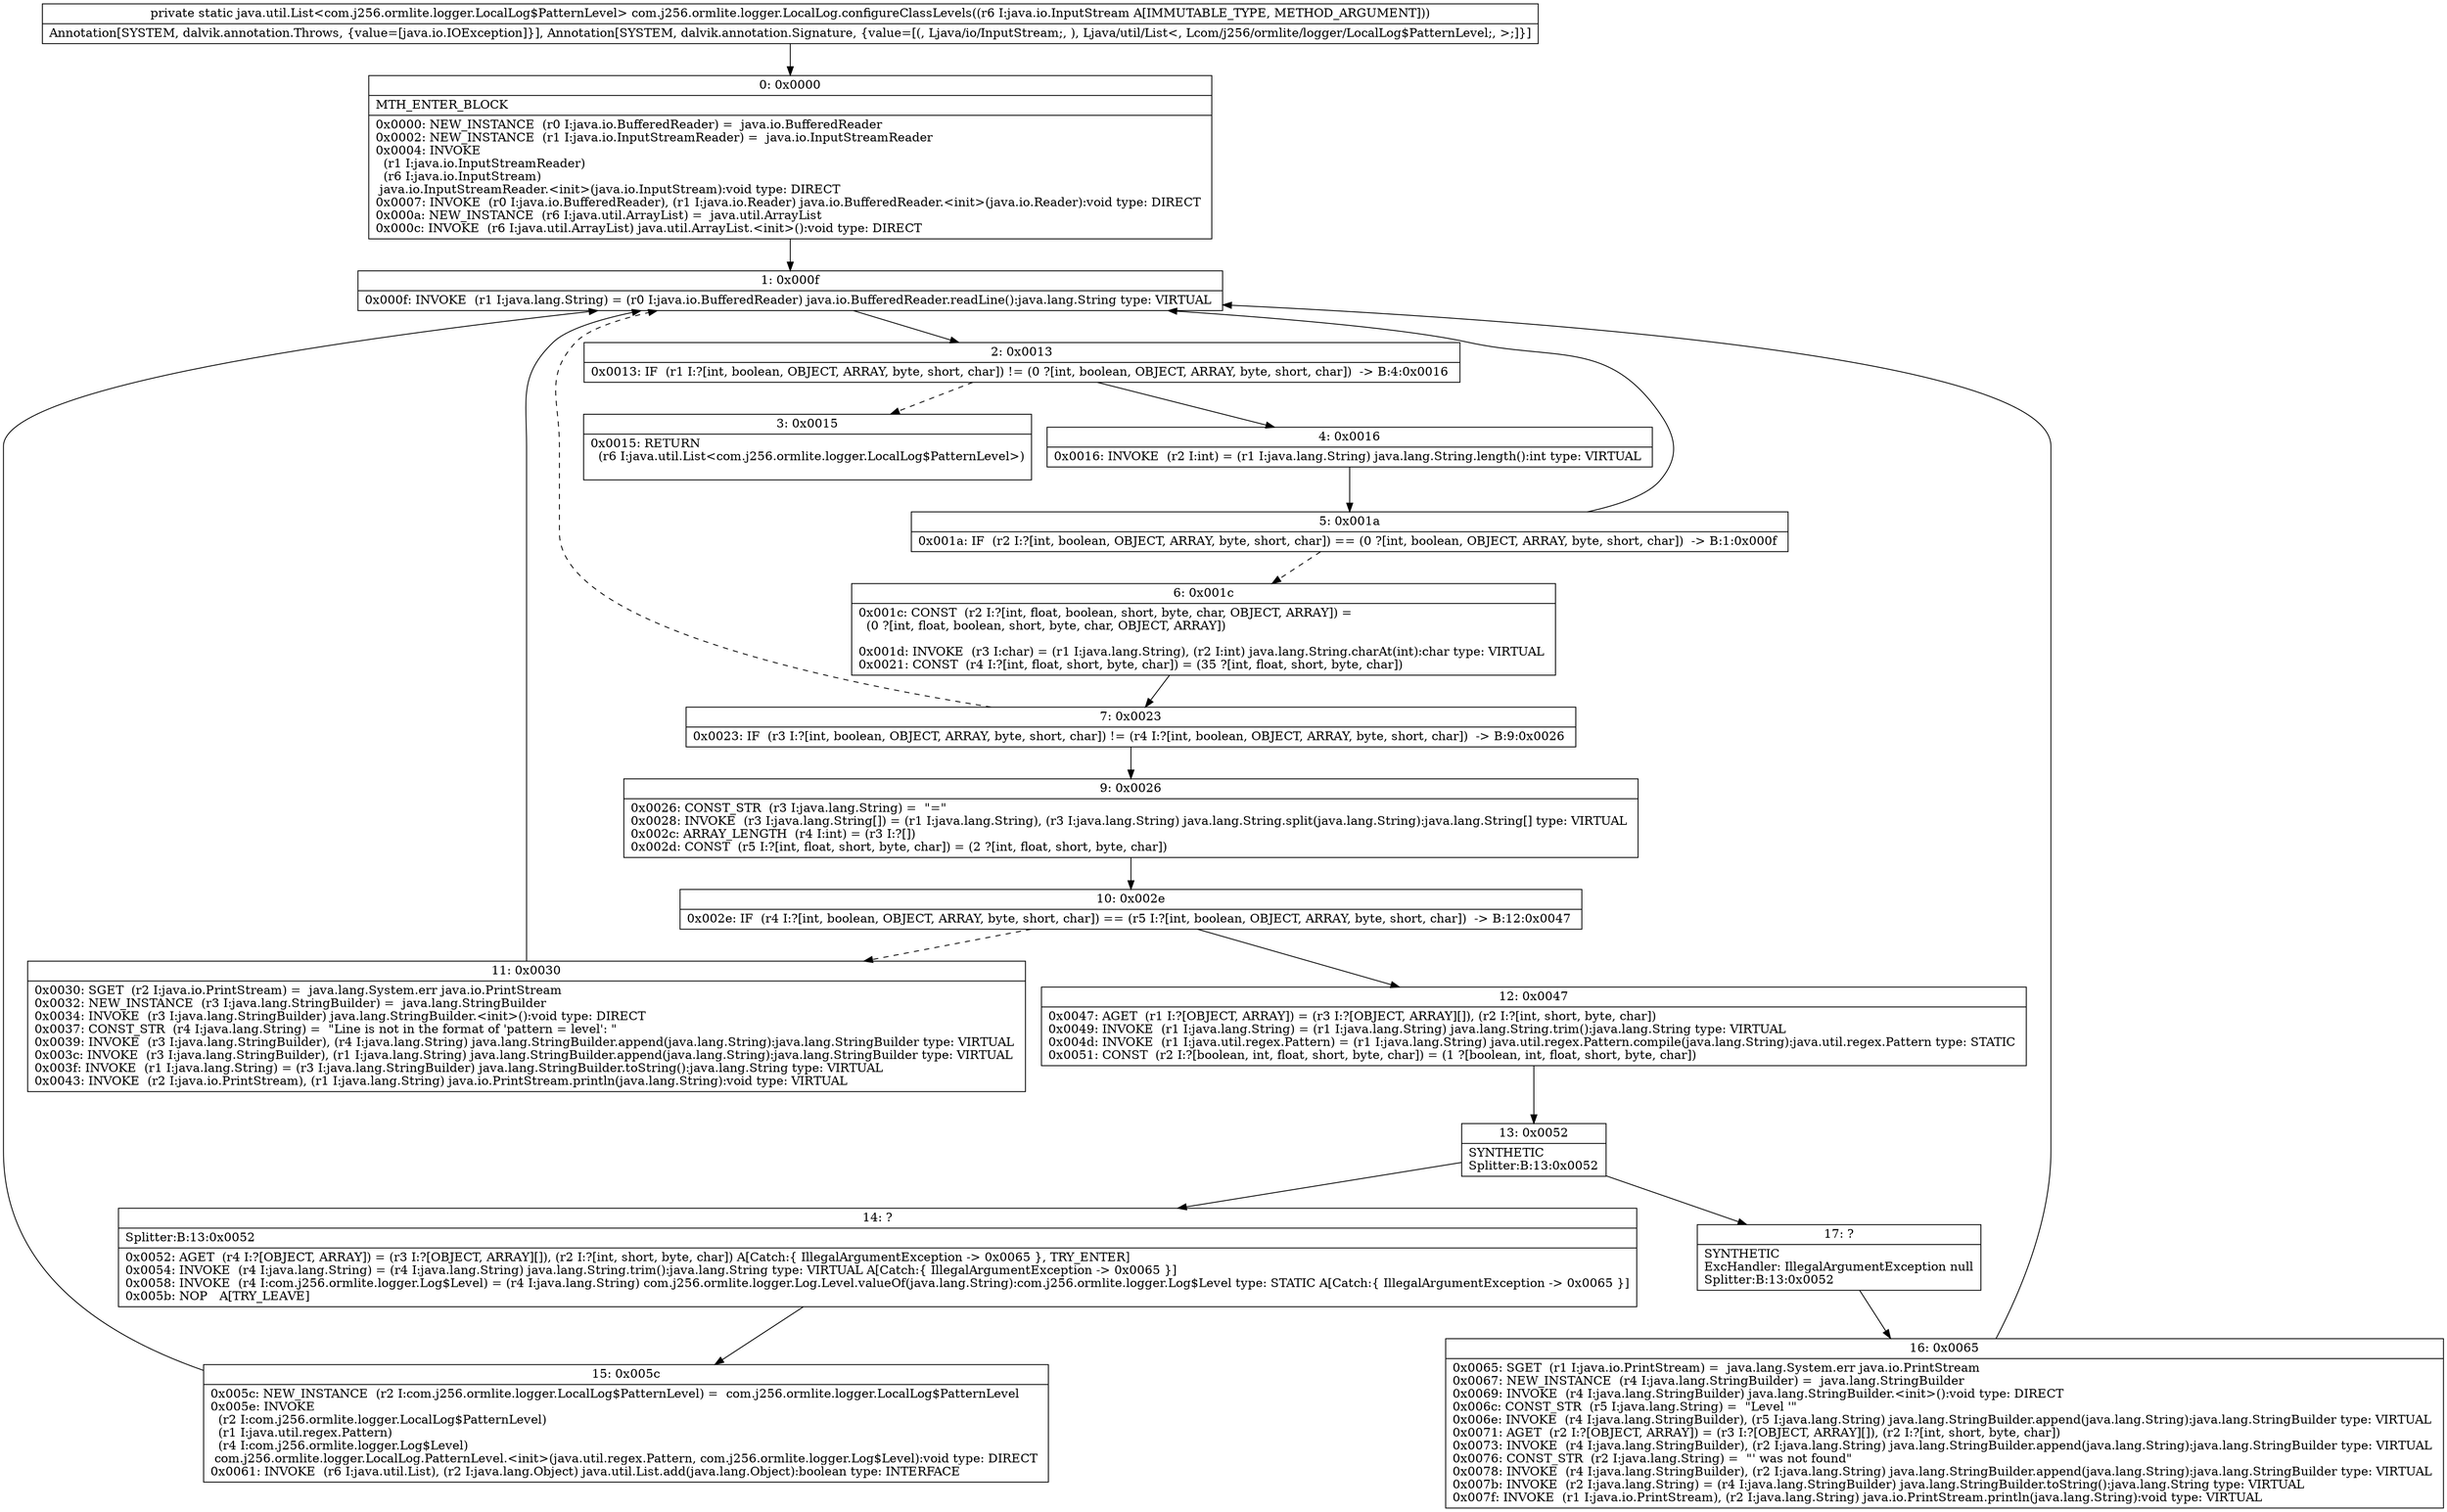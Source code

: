 digraph "CFG forcom.j256.ormlite.logger.LocalLog.configureClassLevels(Ljava\/io\/InputStream;)Ljava\/util\/List;" {
Node_0 [shape=record,label="{0\:\ 0x0000|MTH_ENTER_BLOCK\l|0x0000: NEW_INSTANCE  (r0 I:java.io.BufferedReader) =  java.io.BufferedReader \l0x0002: NEW_INSTANCE  (r1 I:java.io.InputStreamReader) =  java.io.InputStreamReader \l0x0004: INVOKE  \l  (r1 I:java.io.InputStreamReader)\l  (r6 I:java.io.InputStream)\l java.io.InputStreamReader.\<init\>(java.io.InputStream):void type: DIRECT \l0x0007: INVOKE  (r0 I:java.io.BufferedReader), (r1 I:java.io.Reader) java.io.BufferedReader.\<init\>(java.io.Reader):void type: DIRECT \l0x000a: NEW_INSTANCE  (r6 I:java.util.ArrayList) =  java.util.ArrayList \l0x000c: INVOKE  (r6 I:java.util.ArrayList) java.util.ArrayList.\<init\>():void type: DIRECT \l}"];
Node_1 [shape=record,label="{1\:\ 0x000f|0x000f: INVOKE  (r1 I:java.lang.String) = (r0 I:java.io.BufferedReader) java.io.BufferedReader.readLine():java.lang.String type: VIRTUAL \l}"];
Node_2 [shape=record,label="{2\:\ 0x0013|0x0013: IF  (r1 I:?[int, boolean, OBJECT, ARRAY, byte, short, char]) != (0 ?[int, boolean, OBJECT, ARRAY, byte, short, char])  \-\> B:4:0x0016 \l}"];
Node_3 [shape=record,label="{3\:\ 0x0015|0x0015: RETURN  \l  (r6 I:java.util.List\<com.j256.ormlite.logger.LocalLog$PatternLevel\>)\l \l}"];
Node_4 [shape=record,label="{4\:\ 0x0016|0x0016: INVOKE  (r2 I:int) = (r1 I:java.lang.String) java.lang.String.length():int type: VIRTUAL \l}"];
Node_5 [shape=record,label="{5\:\ 0x001a|0x001a: IF  (r2 I:?[int, boolean, OBJECT, ARRAY, byte, short, char]) == (0 ?[int, boolean, OBJECT, ARRAY, byte, short, char])  \-\> B:1:0x000f \l}"];
Node_6 [shape=record,label="{6\:\ 0x001c|0x001c: CONST  (r2 I:?[int, float, boolean, short, byte, char, OBJECT, ARRAY]) = \l  (0 ?[int, float, boolean, short, byte, char, OBJECT, ARRAY])\l \l0x001d: INVOKE  (r3 I:char) = (r1 I:java.lang.String), (r2 I:int) java.lang.String.charAt(int):char type: VIRTUAL \l0x0021: CONST  (r4 I:?[int, float, short, byte, char]) = (35 ?[int, float, short, byte, char]) \l}"];
Node_7 [shape=record,label="{7\:\ 0x0023|0x0023: IF  (r3 I:?[int, boolean, OBJECT, ARRAY, byte, short, char]) != (r4 I:?[int, boolean, OBJECT, ARRAY, byte, short, char])  \-\> B:9:0x0026 \l}"];
Node_9 [shape=record,label="{9\:\ 0x0026|0x0026: CONST_STR  (r3 I:java.lang.String) =  \"=\" \l0x0028: INVOKE  (r3 I:java.lang.String[]) = (r1 I:java.lang.String), (r3 I:java.lang.String) java.lang.String.split(java.lang.String):java.lang.String[] type: VIRTUAL \l0x002c: ARRAY_LENGTH  (r4 I:int) = (r3 I:?[]) \l0x002d: CONST  (r5 I:?[int, float, short, byte, char]) = (2 ?[int, float, short, byte, char]) \l}"];
Node_10 [shape=record,label="{10\:\ 0x002e|0x002e: IF  (r4 I:?[int, boolean, OBJECT, ARRAY, byte, short, char]) == (r5 I:?[int, boolean, OBJECT, ARRAY, byte, short, char])  \-\> B:12:0x0047 \l}"];
Node_11 [shape=record,label="{11\:\ 0x0030|0x0030: SGET  (r2 I:java.io.PrintStream) =  java.lang.System.err java.io.PrintStream \l0x0032: NEW_INSTANCE  (r3 I:java.lang.StringBuilder) =  java.lang.StringBuilder \l0x0034: INVOKE  (r3 I:java.lang.StringBuilder) java.lang.StringBuilder.\<init\>():void type: DIRECT \l0x0037: CONST_STR  (r4 I:java.lang.String) =  \"Line is not in the format of 'pattern = level': \" \l0x0039: INVOKE  (r3 I:java.lang.StringBuilder), (r4 I:java.lang.String) java.lang.StringBuilder.append(java.lang.String):java.lang.StringBuilder type: VIRTUAL \l0x003c: INVOKE  (r3 I:java.lang.StringBuilder), (r1 I:java.lang.String) java.lang.StringBuilder.append(java.lang.String):java.lang.StringBuilder type: VIRTUAL \l0x003f: INVOKE  (r1 I:java.lang.String) = (r3 I:java.lang.StringBuilder) java.lang.StringBuilder.toString():java.lang.String type: VIRTUAL \l0x0043: INVOKE  (r2 I:java.io.PrintStream), (r1 I:java.lang.String) java.io.PrintStream.println(java.lang.String):void type: VIRTUAL \l}"];
Node_12 [shape=record,label="{12\:\ 0x0047|0x0047: AGET  (r1 I:?[OBJECT, ARRAY]) = (r3 I:?[OBJECT, ARRAY][]), (r2 I:?[int, short, byte, char]) \l0x0049: INVOKE  (r1 I:java.lang.String) = (r1 I:java.lang.String) java.lang.String.trim():java.lang.String type: VIRTUAL \l0x004d: INVOKE  (r1 I:java.util.regex.Pattern) = (r1 I:java.lang.String) java.util.regex.Pattern.compile(java.lang.String):java.util.regex.Pattern type: STATIC \l0x0051: CONST  (r2 I:?[boolean, int, float, short, byte, char]) = (1 ?[boolean, int, float, short, byte, char]) \l}"];
Node_13 [shape=record,label="{13\:\ 0x0052|SYNTHETIC\lSplitter:B:13:0x0052\l}"];
Node_14 [shape=record,label="{14\:\ ?|Splitter:B:13:0x0052\l|0x0052: AGET  (r4 I:?[OBJECT, ARRAY]) = (r3 I:?[OBJECT, ARRAY][]), (r2 I:?[int, short, byte, char]) A[Catch:\{ IllegalArgumentException \-\> 0x0065 \}, TRY_ENTER]\l0x0054: INVOKE  (r4 I:java.lang.String) = (r4 I:java.lang.String) java.lang.String.trim():java.lang.String type: VIRTUAL A[Catch:\{ IllegalArgumentException \-\> 0x0065 \}]\l0x0058: INVOKE  (r4 I:com.j256.ormlite.logger.Log$Level) = (r4 I:java.lang.String) com.j256.ormlite.logger.Log.Level.valueOf(java.lang.String):com.j256.ormlite.logger.Log$Level type: STATIC A[Catch:\{ IllegalArgumentException \-\> 0x0065 \}]\l0x005b: NOP   A[TRY_LEAVE]\l}"];
Node_15 [shape=record,label="{15\:\ 0x005c|0x005c: NEW_INSTANCE  (r2 I:com.j256.ormlite.logger.LocalLog$PatternLevel) =  com.j256.ormlite.logger.LocalLog$PatternLevel \l0x005e: INVOKE  \l  (r2 I:com.j256.ormlite.logger.LocalLog$PatternLevel)\l  (r1 I:java.util.regex.Pattern)\l  (r4 I:com.j256.ormlite.logger.Log$Level)\l com.j256.ormlite.logger.LocalLog.PatternLevel.\<init\>(java.util.regex.Pattern, com.j256.ormlite.logger.Log$Level):void type: DIRECT \l0x0061: INVOKE  (r6 I:java.util.List), (r2 I:java.lang.Object) java.util.List.add(java.lang.Object):boolean type: INTERFACE \l}"];
Node_16 [shape=record,label="{16\:\ 0x0065|0x0065: SGET  (r1 I:java.io.PrintStream) =  java.lang.System.err java.io.PrintStream \l0x0067: NEW_INSTANCE  (r4 I:java.lang.StringBuilder) =  java.lang.StringBuilder \l0x0069: INVOKE  (r4 I:java.lang.StringBuilder) java.lang.StringBuilder.\<init\>():void type: DIRECT \l0x006c: CONST_STR  (r5 I:java.lang.String) =  \"Level '\" \l0x006e: INVOKE  (r4 I:java.lang.StringBuilder), (r5 I:java.lang.String) java.lang.StringBuilder.append(java.lang.String):java.lang.StringBuilder type: VIRTUAL \l0x0071: AGET  (r2 I:?[OBJECT, ARRAY]) = (r3 I:?[OBJECT, ARRAY][]), (r2 I:?[int, short, byte, char]) \l0x0073: INVOKE  (r4 I:java.lang.StringBuilder), (r2 I:java.lang.String) java.lang.StringBuilder.append(java.lang.String):java.lang.StringBuilder type: VIRTUAL \l0x0076: CONST_STR  (r2 I:java.lang.String) =  \"' was not found\" \l0x0078: INVOKE  (r4 I:java.lang.StringBuilder), (r2 I:java.lang.String) java.lang.StringBuilder.append(java.lang.String):java.lang.StringBuilder type: VIRTUAL \l0x007b: INVOKE  (r2 I:java.lang.String) = (r4 I:java.lang.StringBuilder) java.lang.StringBuilder.toString():java.lang.String type: VIRTUAL \l0x007f: INVOKE  (r1 I:java.io.PrintStream), (r2 I:java.lang.String) java.io.PrintStream.println(java.lang.String):void type: VIRTUAL \l}"];
Node_17 [shape=record,label="{17\:\ ?|SYNTHETIC\lExcHandler: IllegalArgumentException null\lSplitter:B:13:0x0052\l}"];
MethodNode[shape=record,label="{private static java.util.List\<com.j256.ormlite.logger.LocalLog$PatternLevel\> com.j256.ormlite.logger.LocalLog.configureClassLevels((r6 I:java.io.InputStream A[IMMUTABLE_TYPE, METHOD_ARGUMENT]))  | Annotation[SYSTEM, dalvik.annotation.Throws, \{value=[java.io.IOException]\}], Annotation[SYSTEM, dalvik.annotation.Signature, \{value=[(, Ljava\/io\/InputStream;, ), Ljava\/util\/List\<, Lcom\/j256\/ormlite\/logger\/LocalLog$PatternLevel;, \>;]\}]\l}"];
MethodNode -> Node_0;
Node_0 -> Node_1;
Node_1 -> Node_2;
Node_2 -> Node_3[style=dashed];
Node_2 -> Node_4;
Node_4 -> Node_5;
Node_5 -> Node_1;
Node_5 -> Node_6[style=dashed];
Node_6 -> Node_7;
Node_7 -> Node_9;
Node_7 -> Node_1[style=dashed];
Node_9 -> Node_10;
Node_10 -> Node_11[style=dashed];
Node_10 -> Node_12;
Node_11 -> Node_1;
Node_12 -> Node_13;
Node_13 -> Node_14;
Node_13 -> Node_17;
Node_14 -> Node_15;
Node_15 -> Node_1;
Node_16 -> Node_1;
Node_17 -> Node_16;
}

